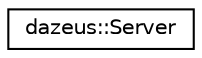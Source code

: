 digraph "Graphical Class Hierarchy"
{
  edge [fontname="Helvetica",fontsize="10",labelfontname="Helvetica",labelfontsize="10"];
  node [fontname="Helvetica",fontsize="10",shape=record];
  rankdir="LR";
  Node1 [label="dazeus::Server",height=0.2,width=0.4,color="black", fillcolor="white", style="filled",URL="$classdazeus_1_1_server.html"];
}
